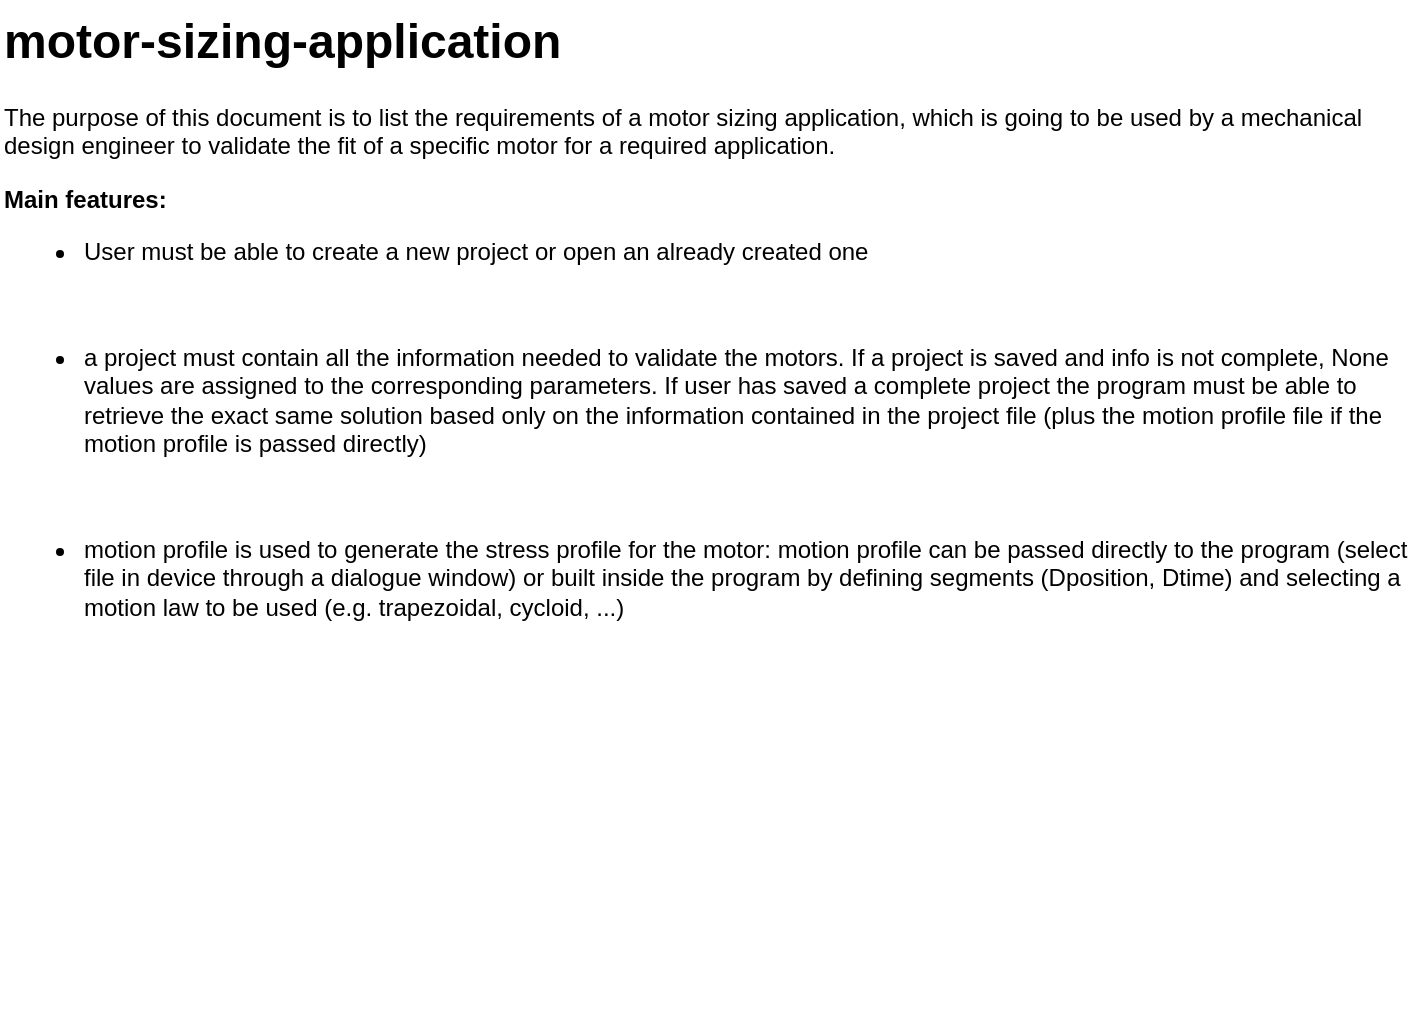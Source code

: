 <mxfile version="24.5.4" type="device">
  <diagram name="Page-1" id="yRgI9ryyjb29Eyp8XaVW">
    <mxGraphModel dx="1050" dy="565" grid="1" gridSize="10" guides="1" tooltips="1" connect="1" arrows="1" fold="1" page="1" pageScale="1" pageWidth="850" pageHeight="1100" math="0" shadow="0">
      <root>
        <mxCell id="0" />
        <mxCell id="1" parent="0" />
        <mxCell id="GtqdbThTcfgjpgIIF2Dk-2" value="&lt;h1 style=&quot;margin-top: 0px;&quot;&gt;motor-sizing-application&lt;/h1&gt;&lt;p&gt;The purpose of this document is to list the requirements of a motor sizing application, which is going to be used by a mechanical design engineer to validate the fit of a specific motor for a required application.&lt;/p&gt;&lt;p&gt;&lt;b&gt;Main features:&lt;/b&gt;&lt;/p&gt;&lt;p&gt;&lt;/p&gt;&lt;ul&gt;&lt;li&gt;User must be able to create a new project or open an already created one&lt;/li&gt;&lt;/ul&gt;&lt;div&gt;&lt;br&gt;&lt;/div&gt;&lt;ul&gt;&lt;li&gt;a project must contain all the information needed to validate the motors. If a project is saved and info is not complete, None values are assigned to the corresponding parameters. If user has saved a complete project the program must be able to retrieve the exact same solution based only on the information contained in the project file (plus the motion profile file if the motion profile is passed directly)&lt;/li&gt;&lt;/ul&gt;&lt;div&gt;&lt;br&gt;&lt;/div&gt;&lt;ul&gt;&lt;li&gt;motion profile is used to generate the stress profile for the motor: motion profile can be passed directly to the program (select file in device through a dialogue window) or built inside the program by defining segments (Dposition, Dtime) and selecting a motion law to be used (e.g. trapezoidal, cycloid, ...)&lt;/li&gt;&lt;/ul&gt;&lt;br&gt;&lt;p&gt;&lt;/p&gt;&lt;p&gt;&lt;br&gt;&lt;/p&gt;&lt;p&gt;&lt;br&gt;&lt;/p&gt;&lt;p&gt;&lt;br&gt;&lt;/p&gt;&lt;p&gt;&lt;br&gt;&lt;/p&gt;" style="text;html=1;whiteSpace=wrap;overflow=hidden;rounded=0;" parent="1" vertex="1">
          <mxGeometry x="40" y="40" width="710" height="510" as="geometry" />
        </mxCell>
      </root>
    </mxGraphModel>
  </diagram>
</mxfile>

